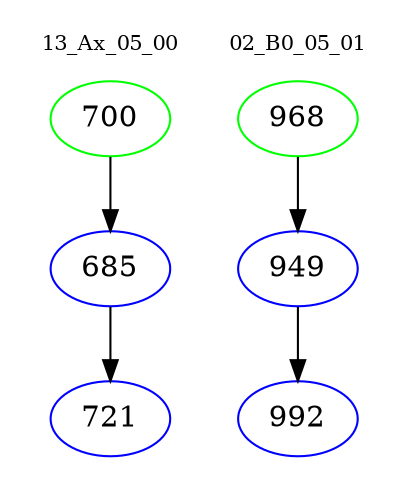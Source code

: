 digraph{
subgraph cluster_0 {
color = white
label = "13_Ax_05_00";
fontsize=10;
T0_700 [label="700", color="green"]
T0_700 -> T0_685 [color="black"]
T0_685 [label="685", color="blue"]
T0_685 -> T0_721 [color="black"]
T0_721 [label="721", color="blue"]
}
subgraph cluster_1 {
color = white
label = "02_B0_05_01";
fontsize=10;
T1_968 [label="968", color="green"]
T1_968 -> T1_949 [color="black"]
T1_949 [label="949", color="blue"]
T1_949 -> T1_992 [color="black"]
T1_992 [label="992", color="blue"]
}
}
